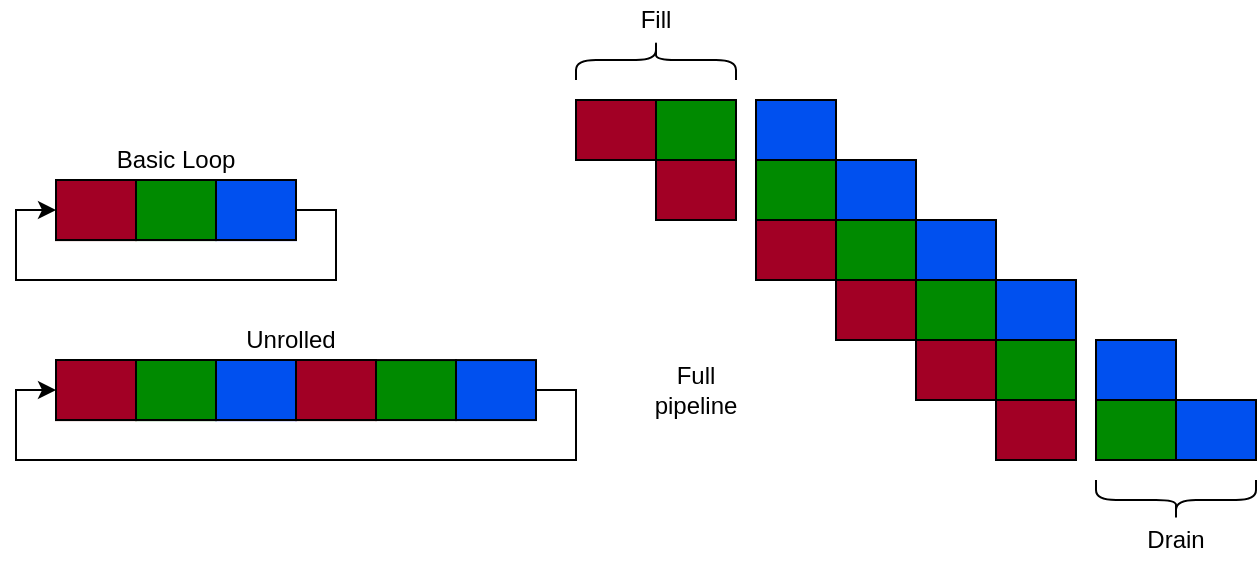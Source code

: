 <mxfile version="20.3.0" type="device"><diagram id="WfSd7in4f9y5eAVd3XS3" name="Page-1"><mxGraphModel dx="918" dy="1955" grid="1" gridSize="10" guides="1" tooltips="1" connect="1" arrows="1" fold="1" page="1" pageScale="1" pageWidth="827" pageHeight="1169" math="0" shadow="0"><root><mxCell id="0"/><mxCell id="1" parent="0"/><mxCell id="kuP1Hgo-Cu0EfjB3YA9H-33" value="" style="rounded=0;whiteSpace=wrap;html=1;fillColor=#a20025;fontColor=#ffffff;strokeColor=#000000;" vertex="1" parent="1"><mxGeometry x="310" y="30" width="40" height="30" as="geometry"/></mxCell><mxCell id="kuP1Hgo-Cu0EfjB3YA9H-34" value="" style="rounded=0;whiteSpace=wrap;html=1;fillColor=#008a00;fontColor=#ffffff;strokeColor=#000000;" vertex="1" parent="1"><mxGeometry x="350" y="30" width="40" height="30" as="geometry"/></mxCell><mxCell id="kuP1Hgo-Cu0EfjB3YA9H-35" value="" style="rounded=0;whiteSpace=wrap;html=1;fillColor=#0050ef;fontColor=#ffffff;strokeColor=#000000;" vertex="1" parent="1"><mxGeometry x="400" y="30" width="40" height="30" as="geometry"/></mxCell><mxCell id="kuP1Hgo-Cu0EfjB3YA9H-36" value="" style="rounded=0;whiteSpace=wrap;html=1;fillColor=#a20025;fontColor=#ffffff;strokeColor=#000000;" vertex="1" parent="1"><mxGeometry x="350" y="60" width="40" height="30" as="geometry"/></mxCell><mxCell id="kuP1Hgo-Cu0EfjB3YA9H-37" value="" style="rounded=0;whiteSpace=wrap;html=1;fillColor=#008a00;fontColor=#ffffff;strokeColor=#000000;" vertex="1" parent="1"><mxGeometry x="400" y="60" width="40" height="30" as="geometry"/></mxCell><mxCell id="kuP1Hgo-Cu0EfjB3YA9H-38" value="" style="rounded=0;whiteSpace=wrap;html=1;fillColor=#0050ef;fontColor=#ffffff;strokeColor=#000000;" vertex="1" parent="1"><mxGeometry x="440" y="60" width="40" height="30" as="geometry"/></mxCell><mxCell id="kuP1Hgo-Cu0EfjB3YA9H-39" value="" style="rounded=0;whiteSpace=wrap;html=1;fillColor=#a20025;fontColor=#ffffff;strokeColor=#000000;" vertex="1" parent="1"><mxGeometry x="400" y="90" width="40" height="30" as="geometry"/></mxCell><mxCell id="kuP1Hgo-Cu0EfjB3YA9H-40" value="" style="rounded=0;whiteSpace=wrap;html=1;fillColor=#008a00;fontColor=#ffffff;strokeColor=#000000;" vertex="1" parent="1"><mxGeometry x="440" y="90" width="40" height="30" as="geometry"/></mxCell><mxCell id="kuP1Hgo-Cu0EfjB3YA9H-41" value="" style="rounded=0;whiteSpace=wrap;html=1;fillColor=#0050ef;fontColor=#ffffff;strokeColor=#000000;" vertex="1" parent="1"><mxGeometry x="480" y="90" width="40" height="30" as="geometry"/></mxCell><mxCell id="kuP1Hgo-Cu0EfjB3YA9H-42" value="" style="rounded=0;whiteSpace=wrap;html=1;fillColor=#a20025;fontColor=#ffffff;strokeColor=#000000;" vertex="1" parent="1"><mxGeometry x="440" y="120" width="40" height="30" as="geometry"/></mxCell><mxCell id="kuP1Hgo-Cu0EfjB3YA9H-43" value="" style="rounded=0;whiteSpace=wrap;html=1;fillColor=#008a00;fontColor=#ffffff;strokeColor=#000000;" vertex="1" parent="1"><mxGeometry x="480" y="120" width="40" height="30" as="geometry"/></mxCell><mxCell id="kuP1Hgo-Cu0EfjB3YA9H-44" value="" style="rounded=0;whiteSpace=wrap;html=1;fillColor=#0050ef;fontColor=#ffffff;strokeColor=#000000;" vertex="1" parent="1"><mxGeometry x="520" y="120" width="40" height="30" as="geometry"/></mxCell><mxCell id="kuP1Hgo-Cu0EfjB3YA9H-45" value="" style="rounded=0;whiteSpace=wrap;html=1;fillColor=#a20025;fontColor=#ffffff;strokeColor=#000000;" vertex="1" parent="1"><mxGeometry x="480" y="150" width="40" height="30" as="geometry"/></mxCell><mxCell id="kuP1Hgo-Cu0EfjB3YA9H-46" value="" style="rounded=0;whiteSpace=wrap;html=1;fillColor=#008a00;fontColor=#ffffff;strokeColor=#000000;" vertex="1" parent="1"><mxGeometry x="520" y="150" width="40" height="30" as="geometry"/></mxCell><mxCell id="kuP1Hgo-Cu0EfjB3YA9H-47" value="" style="rounded=0;whiteSpace=wrap;html=1;fillColor=#0050ef;fontColor=#ffffff;strokeColor=#000000;" vertex="1" parent="1"><mxGeometry x="570" y="150" width="40" height="30" as="geometry"/></mxCell><mxCell id="kuP1Hgo-Cu0EfjB3YA9H-48" value="" style="rounded=0;whiteSpace=wrap;html=1;fillColor=#a20025;fontColor=#ffffff;strokeColor=#000000;" vertex="1" parent="1"><mxGeometry x="520" y="180" width="40" height="30" as="geometry"/></mxCell><mxCell id="kuP1Hgo-Cu0EfjB3YA9H-49" value="" style="rounded=0;whiteSpace=wrap;html=1;fillColor=#008a00;fontColor=#ffffff;strokeColor=#000000;" vertex="1" parent="1"><mxGeometry x="570" y="180" width="40" height="30" as="geometry"/></mxCell><mxCell id="kuP1Hgo-Cu0EfjB3YA9H-50" value="" style="rounded=0;whiteSpace=wrap;html=1;fillColor=#0050ef;fontColor=#ffffff;strokeColor=#000000;" vertex="1" parent="1"><mxGeometry x="610" y="180" width="40" height="30" as="geometry"/></mxCell><mxCell id="kuP1Hgo-Cu0EfjB3YA9H-51" value="Fill" style="text;html=1;strokeColor=none;fillColor=none;align=center;verticalAlign=middle;whiteSpace=wrap;rounded=0;" vertex="1" parent="1"><mxGeometry x="320" y="-20" width="60" height="20" as="geometry"/></mxCell><mxCell id="kuP1Hgo-Cu0EfjB3YA9H-52" value="" style="shape=curlyBracket;whiteSpace=wrap;html=1;rounded=1;flipH=1;rotation=-90;" vertex="1" parent="1"><mxGeometry x="340" y="-29.97" width="20" height="80" as="geometry"/></mxCell><mxCell id="kuP1Hgo-Cu0EfjB3YA9H-53" value="" style="shape=curlyBracket;whiteSpace=wrap;html=1;rounded=1;flipH=1;rotation=90;" vertex="1" parent="1"><mxGeometry x="600" y="190" width="20" height="80" as="geometry"/></mxCell><mxCell id="kuP1Hgo-Cu0EfjB3YA9H-54" value="Drain" style="text;html=1;strokeColor=none;fillColor=none;align=center;verticalAlign=middle;whiteSpace=wrap;rounded=0;" vertex="1" parent="1"><mxGeometry x="580" y="240" width="60" height="20" as="geometry"/></mxCell><mxCell id="kuP1Hgo-Cu0EfjB3YA9H-58" value="" style="rounded=0;whiteSpace=wrap;html=1;fillColor=#a20025;fontColor=#ffffff;strokeColor=#6F0000;" vertex="1" parent="1"><mxGeometry x="50" y="70.03" width="40" height="30" as="geometry"/></mxCell><mxCell id="kuP1Hgo-Cu0EfjB3YA9H-59" value="" style="rounded=0;whiteSpace=wrap;html=1;fillColor=#008a00;fontColor=#ffffff;strokeColor=#005700;" vertex="1" parent="1"><mxGeometry x="90" y="70.03" width="40" height="30" as="geometry"/></mxCell><mxCell id="kuP1Hgo-Cu0EfjB3YA9H-61" style="edgeStyle=orthogonalEdgeStyle;rounded=0;orthogonalLoop=1;jettySize=auto;html=1;exitX=1;exitY=0.5;exitDx=0;exitDy=0;entryX=0;entryY=0.5;entryDx=0;entryDy=0;" edge="1" parent="1" source="kuP1Hgo-Cu0EfjB3YA9H-60" target="kuP1Hgo-Cu0EfjB3YA9H-58"><mxGeometry relative="1" as="geometry"><Array as="points"><mxPoint x="190" y="85.03"/><mxPoint x="190" y="120.03"/><mxPoint x="30" y="120.03"/><mxPoint x="30" y="85.03"/></Array></mxGeometry></mxCell><mxCell id="kuP1Hgo-Cu0EfjB3YA9H-60" value="" style="rounded=0;whiteSpace=wrap;html=1;fillColor=#0050ef;fontColor=#ffffff;strokeColor=#001DBC;" vertex="1" parent="1"><mxGeometry x="130" y="70.03" width="40" height="30" as="geometry"/></mxCell><mxCell id="kuP1Hgo-Cu0EfjB3YA9H-64" value="Full pipeline" style="text;html=1;strokeColor=none;fillColor=none;align=center;verticalAlign=middle;whiteSpace=wrap;rounded=0;" vertex="1" parent="1"><mxGeometry x="340" y="160.03" width="60" height="30" as="geometry"/></mxCell><mxCell id="kuP1Hgo-Cu0EfjB3YA9H-65" value="Basic Loop" style="text;html=1;strokeColor=none;fillColor=none;align=center;verticalAlign=middle;whiteSpace=wrap;rounded=0;" vertex="1" parent="1"><mxGeometry x="65" y="50.03" width="90" height="20" as="geometry"/></mxCell><mxCell id="kuP1Hgo-Cu0EfjB3YA9H-66" value="" style="rounded=0;whiteSpace=wrap;html=1;fillColor=#a20025;fontColor=#ffffff;strokeColor=#6F0000;" vertex="1" parent="1"><mxGeometry x="50" y="160.03" width="40" height="30" as="geometry"/></mxCell><mxCell id="kuP1Hgo-Cu0EfjB3YA9H-67" value="" style="rounded=0;whiteSpace=wrap;html=1;fillColor=#008a00;fontColor=#ffffff;strokeColor=#005700;" vertex="1" parent="1"><mxGeometry x="90" y="160.03" width="40" height="30" as="geometry"/></mxCell><mxCell id="kuP1Hgo-Cu0EfjB3YA9H-69" value="" style="rounded=0;whiteSpace=wrap;html=1;fillColor=#0050ef;fontColor=#ffffff;strokeColor=#001DBC;" vertex="1" parent="1"><mxGeometry x="130" y="160.03" width="40" height="30" as="geometry"/></mxCell><mxCell id="kuP1Hgo-Cu0EfjB3YA9H-70" value="Unrolled" style="text;html=1;strokeColor=none;fillColor=none;align=center;verticalAlign=middle;whiteSpace=wrap;rounded=0;" vertex="1" parent="1"><mxGeometry x="65" y="140.03" width="205" height="20" as="geometry"/></mxCell><mxCell id="kuP1Hgo-Cu0EfjB3YA9H-71" value="" style="rounded=0;whiteSpace=wrap;html=1;fillColor=#0050ef;fontColor=#ffffff;strokeColor=#001DBC;" vertex="1" parent="1"><mxGeometry x="130" y="160.03" width="40" height="30" as="geometry"/></mxCell><mxCell id="kuP1Hgo-Cu0EfjB3YA9H-72" value="" style="rounded=0;whiteSpace=wrap;html=1;fillColor=#008a00;fontColor=#ffffff;strokeColor=#005700;" vertex="1" parent="1"><mxGeometry x="90" y="160.03" width="40" height="30" as="geometry"/></mxCell><mxCell id="kuP1Hgo-Cu0EfjB3YA9H-73" value="" style="rounded=0;whiteSpace=wrap;html=1;fillColor=#a20025;fontColor=#ffffff;strokeColor=#6F0000;" vertex="1" parent="1"><mxGeometry x="170" y="160.03" width="40" height="30" as="geometry"/></mxCell><mxCell id="kuP1Hgo-Cu0EfjB3YA9H-76" style="edgeStyle=orthogonalEdgeStyle;rounded=0;orthogonalLoop=1;jettySize=auto;html=1;exitX=1;exitY=0.5;exitDx=0;exitDy=0;entryX=0;entryY=0.5;entryDx=0;entryDy=0;" edge="1" parent="1" source="kuP1Hgo-Cu0EfjB3YA9H-74" target="kuP1Hgo-Cu0EfjB3YA9H-66"><mxGeometry relative="1" as="geometry"><Array as="points"><mxPoint x="310" y="175"/><mxPoint x="310" y="210"/><mxPoint x="30" y="210"/><mxPoint x="30" y="175"/></Array></mxGeometry></mxCell><mxCell id="kuP1Hgo-Cu0EfjB3YA9H-74" value="" style="rounded=0;whiteSpace=wrap;html=1;fillColor=#0050ef;fontColor=#ffffff;strokeColor=#000000;" vertex="1" parent="1"><mxGeometry x="250" y="160.03" width="40" height="30" as="geometry"/></mxCell><mxCell id="kuP1Hgo-Cu0EfjB3YA9H-75" value="" style="rounded=0;whiteSpace=wrap;html=1;fillColor=#008a00;fontColor=#ffffff;strokeColor=#000000;" vertex="1" parent="1"><mxGeometry x="210" y="160.03" width="40" height="30" as="geometry"/></mxCell><mxCell id="kuP1Hgo-Cu0EfjB3YA9H-77" value="" style="rounded=0;whiteSpace=wrap;html=1;fillColor=#a20025;fontColor=#ffffff;strokeColor=#6F0000;" vertex="1" parent="1"><mxGeometry x="50" y="70.03" width="40" height="30" as="geometry"/></mxCell><mxCell id="kuP1Hgo-Cu0EfjB3YA9H-78" value="" style="rounded=0;whiteSpace=wrap;html=1;fillColor=#0050ef;fontColor=#ffffff;strokeColor=#001DBC;" vertex="1" parent="1"><mxGeometry x="130" y="70.03" width="40" height="30" as="geometry"/></mxCell><mxCell id="kuP1Hgo-Cu0EfjB3YA9H-79" value="" style="rounded=0;whiteSpace=wrap;html=1;fillColor=#008a00;fontColor=#ffffff;strokeColor=#005700;" vertex="1" parent="1"><mxGeometry x="90" y="70.03" width="40" height="30" as="geometry"/></mxCell><mxCell id="kuP1Hgo-Cu0EfjB3YA9H-80" value="" style="rounded=0;whiteSpace=wrap;html=1;fillColor=#a20025;fontColor=#ffffff;strokeColor=#6F0000;" vertex="1" parent="1"><mxGeometry x="50" y="160.03" width="40" height="30" as="geometry"/></mxCell><mxCell id="kuP1Hgo-Cu0EfjB3YA9H-81" value="" style="rounded=0;whiteSpace=wrap;html=1;fillColor=#008a00;fontColor=#ffffff;strokeColor=#005700;" vertex="1" parent="1"><mxGeometry x="90" y="160.03" width="40" height="30" as="geometry"/></mxCell><mxCell id="kuP1Hgo-Cu0EfjB3YA9H-82" value="" style="rounded=0;whiteSpace=wrap;html=1;fillColor=#0050ef;fontColor=#ffffff;strokeColor=#001DBC;" vertex="1" parent="1"><mxGeometry x="130" y="160.03" width="40" height="30" as="geometry"/></mxCell><mxCell id="kuP1Hgo-Cu0EfjB3YA9H-83" value="" style="rounded=0;whiteSpace=wrap;html=1;fillColor=#a20025;fontColor=#ffffff;strokeColor=#6F0000;" vertex="1" parent="1"><mxGeometry x="170" y="160.03" width="40" height="30" as="geometry"/></mxCell><mxCell id="kuP1Hgo-Cu0EfjB3YA9H-84" value="" style="rounded=0;whiteSpace=wrap;html=1;fillColor=#a20025;fontColor=#ffffff;strokeColor=#000000;" vertex="1" parent="1"><mxGeometry x="50" y="70" width="40" height="30" as="geometry"/></mxCell><mxCell id="kuP1Hgo-Cu0EfjB3YA9H-85" value="" style="rounded=0;whiteSpace=wrap;html=1;fillColor=#0050ef;fontColor=#ffffff;strokeColor=#000000;" vertex="1" parent="1"><mxGeometry x="130" y="70" width="40" height="30" as="geometry"/></mxCell><mxCell id="kuP1Hgo-Cu0EfjB3YA9H-86" value="" style="rounded=0;whiteSpace=wrap;html=1;fillColor=#008a00;fontColor=#ffffff;strokeColor=#000000;" vertex="1" parent="1"><mxGeometry x="90" y="70" width="40" height="30" as="geometry"/></mxCell><mxCell id="kuP1Hgo-Cu0EfjB3YA9H-87" value="" style="rounded=0;whiteSpace=wrap;html=1;fillColor=#a20025;fontColor=#ffffff;strokeColor=#000000;" vertex="1" parent="1"><mxGeometry x="50" y="160" width="40" height="30" as="geometry"/></mxCell><mxCell id="kuP1Hgo-Cu0EfjB3YA9H-88" value="" style="rounded=0;whiteSpace=wrap;html=1;fillColor=#008a00;fontColor=#ffffff;strokeColor=#000000;" vertex="1" parent="1"><mxGeometry x="90" y="160" width="40" height="30" as="geometry"/></mxCell><mxCell id="kuP1Hgo-Cu0EfjB3YA9H-89" value="" style="rounded=0;whiteSpace=wrap;html=1;fillColor=#0050ef;fontColor=#ffffff;strokeColor=#000000;" vertex="1" parent="1"><mxGeometry x="130" y="160" width="40" height="30" as="geometry"/></mxCell><mxCell id="kuP1Hgo-Cu0EfjB3YA9H-90" value="" style="rounded=0;whiteSpace=wrap;html=1;fillColor=#a20025;fontColor=#ffffff;strokeColor=#000000;" vertex="1" parent="1"><mxGeometry x="170" y="160" width="40" height="30" as="geometry"/></mxCell></root></mxGraphModel></diagram></mxfile>